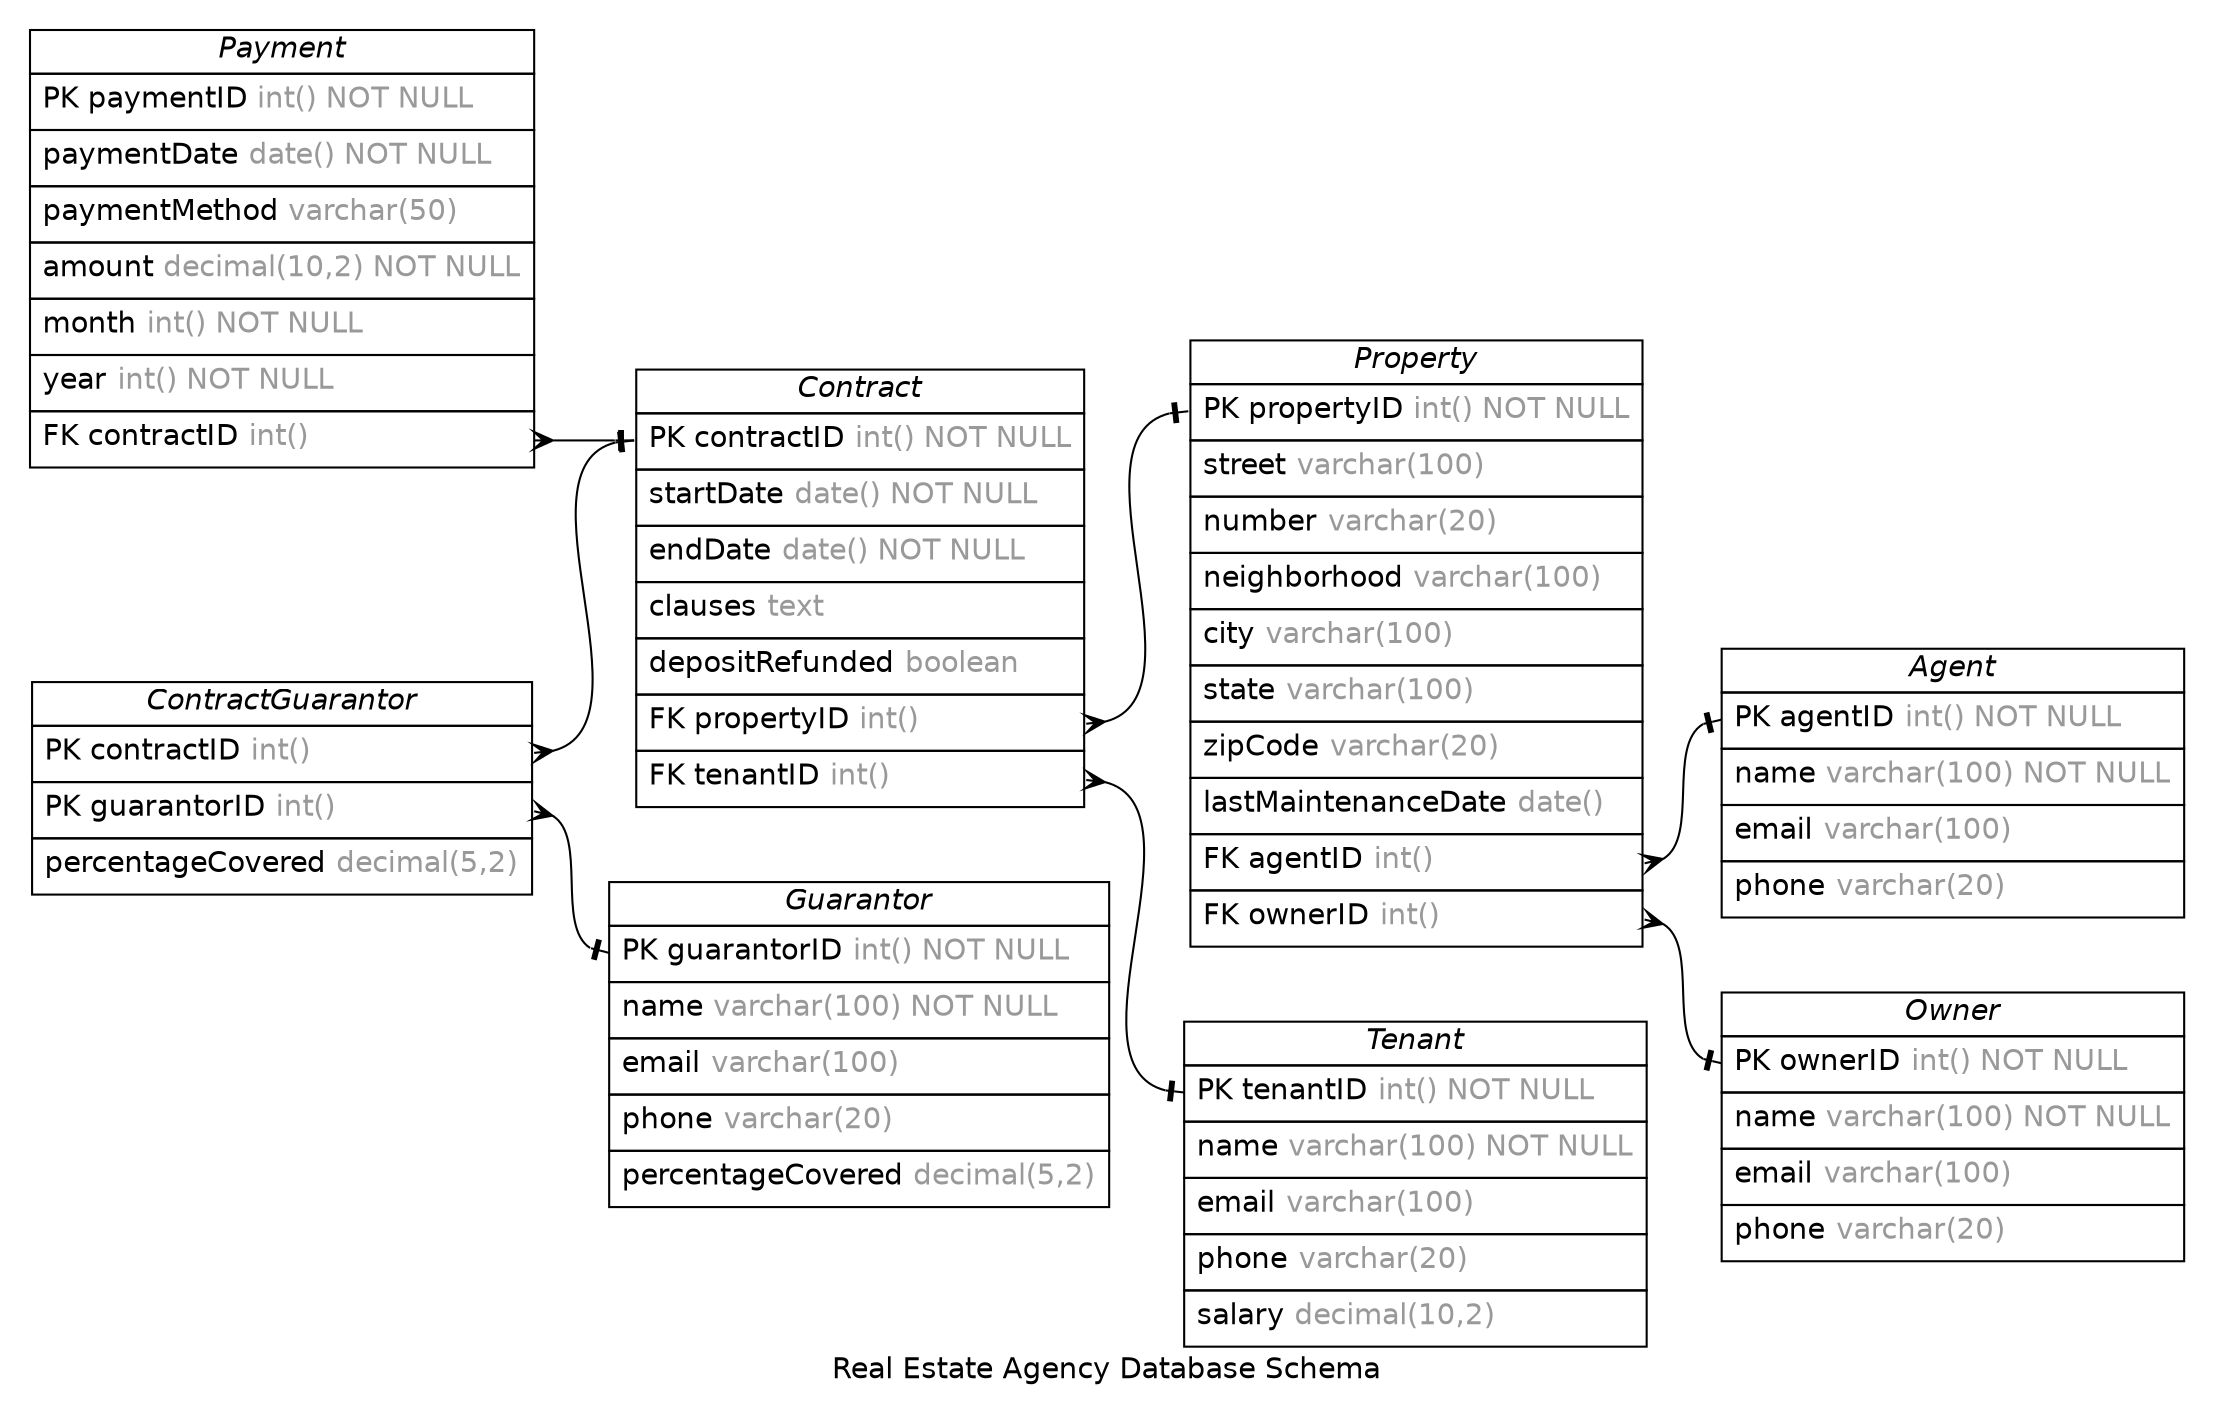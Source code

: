 /* created with ERDot < https://github.com/ehne/ERDot > */
digraph G {
    graph [
        nodesep=0.5;
        rankdir="LR";
        concentrate=true;
        splines="spline";
        fontname="Helvetica";
        pad="0.2,0.2",
        label="Real Estate Agency Database Schema",
        
    ];
    
    node [shape=plain, fontname="Helvetica"];
    edge [
        dir=both,
        fontsize=12,
        arrowsize=0.9,
        penwidth=1.0,
        labelangle=32,
        labeldistance=1.8,
        fontname="Helvetica"
    ];
    
    "Agent" [ label=<
        <table border="0" cellborder="1" cellspacing="0" >
        <tr><td><i>Agent</i></td></tr>
        <tr><td port="agentID" align="left" cellpadding="5">PK agentID <font color="grey60">int() NOT NULL</font></td></tr>
        <tr><td port="name" align="left" cellpadding="5">name <font color="grey60">varchar(100) NOT NULL</font></td></tr>
        <tr><td port="email" align="left" cellpadding="5">email <font color="grey60">varchar(100)</font></td></tr>
        <tr><td port="phone" align="left" cellpadding="5">phone <font color="grey60">varchar(20)</font></td></tr>
    </table>>];
    "Property" [ label=<
        <table border="0" cellborder="1" cellspacing="0" >
        <tr><td><i>Property</i></td></tr>
        <tr><td port="propertyID" align="left" cellpadding="5">PK propertyID <font color="grey60">int() NOT NULL</font></td></tr>
        <tr><td port="street" align="left" cellpadding="5">street <font color="grey60">varchar(100)</font></td></tr>
        <tr><td port="number" align="left" cellpadding="5">number <font color="grey60">varchar(20)</font></td></tr>
        <tr><td port="neighborhood" align="left" cellpadding="5">neighborhood <font color="grey60">varchar(100)</font></td></tr>
        <tr><td port="city" align="left" cellpadding="5">city <font color="grey60">varchar(100)</font></td></tr>
        <tr><td port="state" align="left" cellpadding="5">state <font color="grey60">varchar(100)</font></td></tr>
        <tr><td port="zipCode" align="left" cellpadding="5">zipCode <font color="grey60">varchar(20)</font></td></tr>
        <tr><td port="lastMaintenanceDate" align="left" cellpadding="5">lastMaintenanceDate <font color="grey60">date()</font></td></tr>
        <tr><td port="agentID" align="left" cellpadding="5">FK agentID <font color="grey60">int()</font></td></tr>
        <tr><td port="ownerID" align="left" cellpadding="5">FK ownerID <font color="grey60">int()</font></td></tr>
    </table>>];
    "Owner" [ label=<
        <table border="0" cellborder="1" cellspacing="0" >
        <tr><td><i>Owner</i></td></tr>
        <tr><td port="ownerID" align="left" cellpadding="5">PK ownerID <font color="grey60">int() NOT NULL</font></td></tr>
        <tr><td port="name" align="left" cellpadding="5">name <font color="grey60">varchar(100) NOT NULL</font></td></tr>
        <tr><td port="email" align="left" cellpadding="5">email <font color="grey60">varchar(100)</font></td></tr>
        <tr><td port="phone" align="left" cellpadding="5">phone <font color="grey60">varchar(20)</font></td></tr>
    </table>>];
    "Tenant" [ label=<
        <table border="0" cellborder="1" cellspacing="0" >
        <tr><td><i>Tenant</i></td></tr>
        <tr><td port="tenantID" align="left" cellpadding="5">PK tenantID <font color="grey60">int() NOT NULL</font></td></tr>
        <tr><td port="name" align="left" cellpadding="5">name <font color="grey60">varchar(100) NOT NULL</font></td></tr>
        <tr><td port="email" align="left" cellpadding="5">email <font color="grey60">varchar(100)</font></td></tr>
        <tr><td port="phone" align="left" cellpadding="5">phone <font color="grey60">varchar(20)</font></td></tr>
        <tr><td port="salary" align="left" cellpadding="5">salary <font color="grey60">decimal(10,2)</font></td></tr>
    </table>>];
    "Contract" [ label=<
        <table border="0" cellborder="1" cellspacing="0" >
        <tr><td><i>Contract</i></td></tr>
        <tr><td port="contractID" align="left" cellpadding="5">PK contractID <font color="grey60">int() NOT NULL</font></td></tr>
        <tr><td port="startDate" align="left" cellpadding="5">startDate <font color="grey60">date() NOT NULL</font></td></tr>
        <tr><td port="endDate" align="left" cellpadding="5">endDate <font color="grey60">date() NOT NULL</font></td></tr>
        <tr><td port="clauses" align="left" cellpadding="5">clauses <font color="grey60">text</font></td></tr>
        <tr><td port="depositRefunded" align="left" cellpadding="5">depositRefunded <font color="grey60">boolean</font></td></tr>
        <tr><td port="propertyID" align="left" cellpadding="5">FK propertyID <font color="grey60">int()</font></td></tr>
        <tr><td port="tenantID" align="left" cellpadding="5">FK tenantID <font color="grey60">int()</font></td></tr>
    </table>>];
    "Guarantor" [ label=<
        <table border="0" cellborder="1" cellspacing="0" >
        <tr><td><i>Guarantor</i></td></tr>
        <tr><td port="guarantorID" align="left" cellpadding="5">PK guarantorID <font color="grey60">int() NOT NULL</font></td></tr>
        <tr><td port="name" align="left" cellpadding="5">name <font color="grey60">varchar(100) NOT NULL</font></td></tr>
        <tr><td port="email" align="left" cellpadding="5">email <font color="grey60">varchar(100)</font></td></tr>
        <tr><td port="phone" align="left" cellpadding="5">phone <font color="grey60">varchar(20)</font></td></tr>
        <tr><td port="percentageCovered" align="left" cellpadding="5">percentageCovered <font color="grey60">decimal(5,2)</font></td></tr>
    </table>>];
    "ContractGuarantor" [ label=<
        <table border="0" cellborder="1" cellspacing="0" >
        <tr><td><i>ContractGuarantor</i></td></tr>
        <tr><td port="contractID" align="left" cellpadding="5">PK contractID <font color="grey60">int()</font></td></tr>
        <tr><td port="guarantorID" align="left" cellpadding="5">PK guarantorID <font color="grey60">int()</font></td></tr>
        <tr><td port="percentageCovered" align="left" cellpadding="5">percentageCovered <font color="grey60">decimal(5,2)</font></td></tr>
    </table>>];
    "Payment" [ label=<
        <table border="0" cellborder="1" cellspacing="0" >
        <tr><td><i>Payment</i></td></tr>
        <tr><td port="paymentID" align="left" cellpadding="5">PK paymentID <font color="grey60">int() NOT NULL</font></td></tr>
        <tr><td port="paymentDate" align="left" cellpadding="5">paymentDate <font color="grey60">date() NOT NULL</font></td></tr>
        <tr><td port="paymentMethod" align="left" cellpadding="5">paymentMethod <font color="grey60">varchar(50)</font></td></tr>
        <tr><td port="amount" align="left" cellpadding="5">amount <font color="grey60">decimal(10,2) NOT NULL</font></td></tr>
        <tr><td port="month" align="left" cellpadding="5">month <font color="grey60">int() NOT NULL</font></td></tr>
        <tr><td port="year" align="left" cellpadding="5">year <font color="grey60">int() NOT NULL</font></td></tr>
        <tr><td port="contractID" align="left" cellpadding="5">FK contractID <font color="grey60">int()</font></td></tr>
    </table>>];

    
    "Property":"agentID"->"Agent":"agentID" [
        arrowhead=noneotee,

        arrowtail=ocrow,
    ];

    
    "Property":"ownerID"->"Owner":"ownerID" [
        arrowhead=noneotee,

        arrowtail=ocrow,
    ];

    
    "Contract":"propertyID"->"Property":"propertyID" [
        arrowhead=noneotee,

        arrowtail=ocrow,
    ];

    
    "Contract":"tenantID"->"Tenant":"tenantID" [
        arrowhead=noneotee,

        arrowtail=ocrow,
    ];

    
    "ContractGuarantor":"contractID"->"Contract":"contractID" [
        arrowhead=noneotee,

        arrowtail=ocrow,
    ];

    
    "ContractGuarantor":"guarantorID"->"Guarantor":"guarantorID" [
        arrowhead=noneotee,

        arrowtail=ocrow,
    ];

    
    "Payment":"contractID"->"Contract":"contractID" [
        arrowhead=noneotee,

        arrowtail=ocrow,
    ];
}
